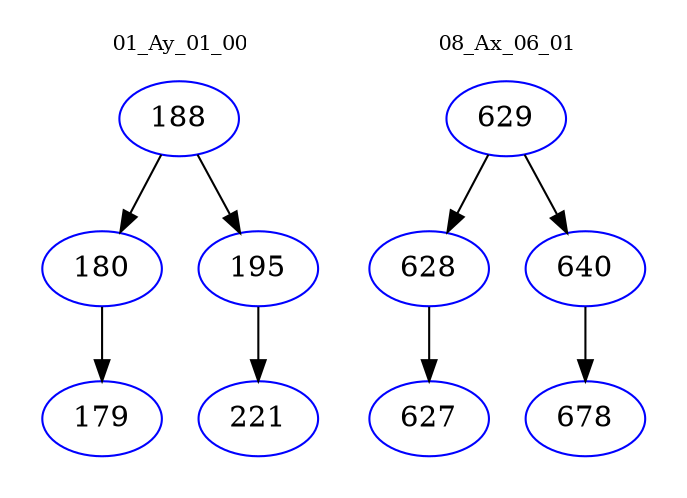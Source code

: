 digraph{
subgraph cluster_0 {
color = white
label = "01_Ay_01_00";
fontsize=10;
T0_188 [label="188", color="blue"]
T0_188 -> T0_180 [color="black"]
T0_180 [label="180", color="blue"]
T0_180 -> T0_179 [color="black"]
T0_179 [label="179", color="blue"]
T0_188 -> T0_195 [color="black"]
T0_195 [label="195", color="blue"]
T0_195 -> T0_221 [color="black"]
T0_221 [label="221", color="blue"]
}
subgraph cluster_1 {
color = white
label = "08_Ax_06_01";
fontsize=10;
T1_629 [label="629", color="blue"]
T1_629 -> T1_628 [color="black"]
T1_628 [label="628", color="blue"]
T1_628 -> T1_627 [color="black"]
T1_627 [label="627", color="blue"]
T1_629 -> T1_640 [color="black"]
T1_640 [label="640", color="blue"]
T1_640 -> T1_678 [color="black"]
T1_678 [label="678", color="blue"]
}
}
